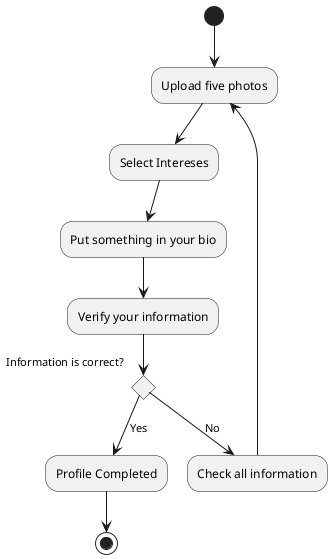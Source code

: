 @startuml Complete_profile_ad
(*) --> "Upload five photos"
--> "Select Intereses"
--> "Put something in your bio"
--> "Verify your information"
if "Information is correct?"
-->[Yes]"Profile Completed"
-->(*)
else
    -->[No]"Check all information" 
    -->"Upload five photos"
endif

@enduml
